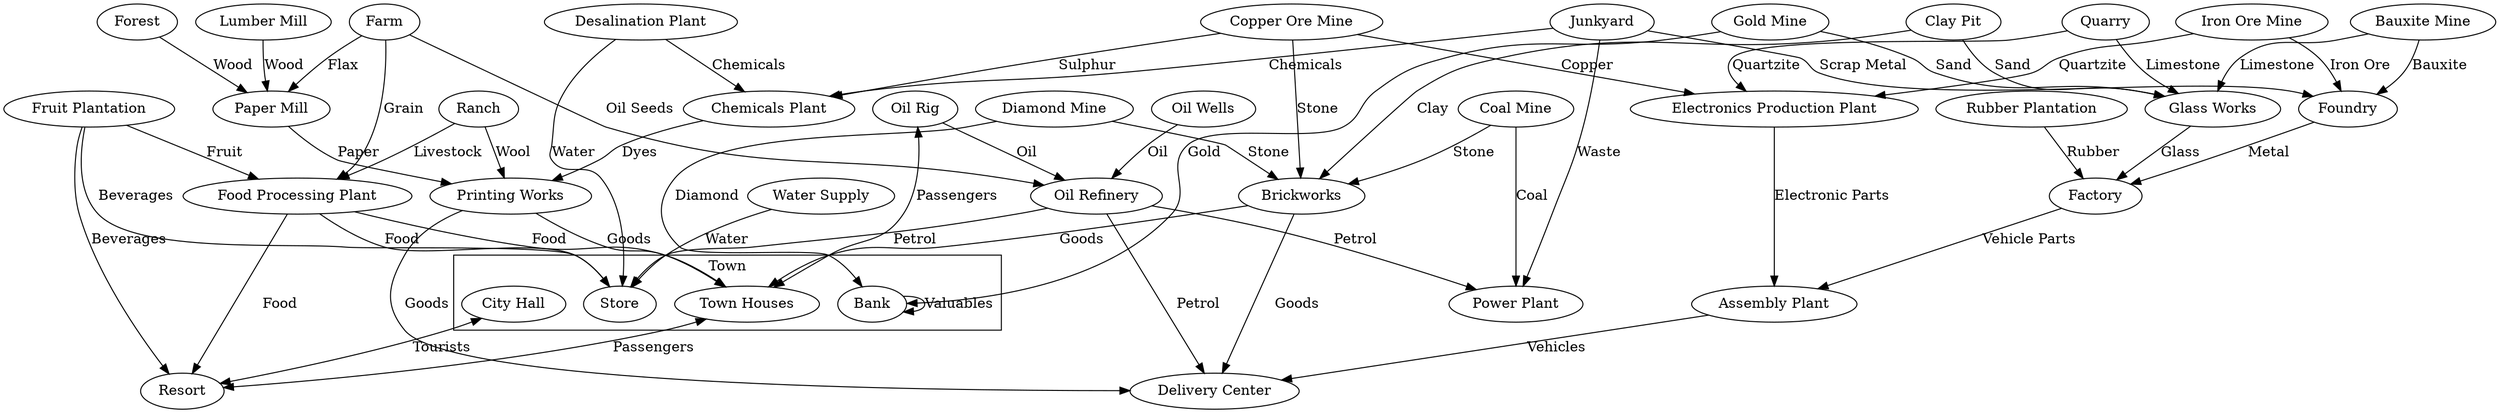 strict digraph {
    compound=true
    subgraph cluster_city {
        label = "Town"
        "Town Houses" [ shape=ellipse]
        "Store"
        "Bank"
        "City Hall"
    }
    "Resort"
    "Coal Mine" [ shape=ellipse]
    "Power Plant" [ shape=ellipse]
    "Coal Mine" -> "Power Plant" [ label = "Coal"]
    "Oil Wells" [ shape=ellipse]
    "Oil Rig" [ shape=ellipse]
    "Oil Refinery" [ shape=ellipse]
    "Oil Wells" -> "Oil Refinery" [label = Oil]
    "Oil Rig" -> "Oil Refinery" [label = Oil]
    "Farm" [ shape=ellipse]
    "Factory"
    "Forest"
    "Lumber Mill"
    "Iron Ore Mine"
    "Foundry"
    "Paper Mill"
    "Iron Ore Mine" -> "Foundry" [label = "Iron Ore"]
    "Lumber Mill" -> "Paper Mill" [label = "Wood"]
    Forest -> "Paper Mill" [label = "Wood"]
    Farm -> "Paper Mill"  [label = "Flax"]
    "Foundry" -> Factory [label = "Metal"]
    "Food Processing Plant"
    Farm -> "Food Processing Plant"  [label = "Grain"]
    "Food Processing Plant" -> "Town Houses" [label = "Food"]
    "Copper Ore Mine"
    "Fruit Plantation"
    "Oil Refinery" -> "Store" [label = "Petrol"]
    "Fruit Plantation" "Oil Refinery"
    "Fruit Plantation" -> "Food Processing Plant" [label = "Fruit"]
    "Food Processing Plant" -> "Resort" [label = "Food"]
    "Rubber Plantation"
    "Ranch"
    Ranch -> "Food Processing Plant" [label="Livestock"]
    "Oil Rig" -> "Town Houses"[label="Passengers", dir=both]
    "Water Supply"
    "Water Supply" -> "Store" [label="Water"]
    "Desalination Plant"
    "Desalination Plant" -> "Store" [label="Water"]
    "Gold Mine"
    "Diamond Mine"
    Bank -> Bank[label="Valuables"]
    "Food Processing Plant" -> "Store" [label="Food"]
    "Junkyard" -> "Foundry" [label="Scrap Metal"]
    "Fruit Plantation" "Store"
    "Fruit Plantation" -> "Resort" [label="Beverages"]
    "Oil Refinery" -> "Power Plant" [label="Petrol"]
    "Junkyard"
    "Desalination Plant" "Oil Refinery"
    "Junkyard" -> "Power Plant"[label="Waste"]
    Bank
    "Gold Mine" -> Bank[label="Gold"]
    "Diamond Mine" -> Bank[label="Diamond"]
    "Chemicals Plant"
    "Copper Ore Mine" -> "Chemicals Plant"[label="Sulphur"]
    "Desalination Plant" -> "Chemicals Plant" [label="Chemicals"]
    Junkyard -> "Chemicals Plant" [label="Chemicals"]
    Farm -> "Oil Refinery" [label="Oil Seeds"]
    "Rubber Plantation" -> Factory [label=Rubber]
    "Printing Works"
    "Paper Mill" -> "Printing Works" [label=Paper]
    "Chemicals Plant" -> "Printing Works" [label=Dyes]
    "Printing Works" -> "Town Houses" [label=Goods]
    "Glass Works"
    "Gold Mine" -> "Glass Works" [label=Sand]
    "Glass Works" -> Factory [label=Glass]
    "Quarry"
    "Quarry" -> "Glass Works" [label=Limestone]
    "Fruit Plantation" -> Store [label=Beverages]
    Ranch -> "Printing Works" [label=Wool]
    "Assembly Plant"
    "Electronics Production Plant"
    "Electronics Production Plant" -> "Assembly Plant" [label="Electronic Parts"]
    Factory -> "Assembly Plant" [label="Vehicle Parts"]
    "Copper Ore Mine" -> "Electronics Production Plant" [label=Copper]
    "Brickworks"
    "City Hall" -> Resort[label="Tourists", dir=both]
    "Town Houses" -> Resort [label="Passengers", dir=both]
    "Clay Pit"
    "Coal Mine" -> Brickworks [label=Stone]
    "Diamond Mine" -> Brickworks [label=Stone]
    "Iron Ore Mine" -> "Electronics Production Plant" [label=Quartzite]
    "Clay Pit" -> Brickworks [label=Clay]
    Brickworks -> "Town Houses" [label=Goods]
    "Clay Pit" -> "Glass Works" [label=Sand]
    Quarry -> "Electronics Production Plant" [label=Quartzite]
    "Bauxite Mine"
    "Bauxite Mine" -> "Foundry" [label=Bauxite]
    "Bauxite Mine" -> "Glass Works" [label=Limestone]
    "Copper Ore Mine" -> Brickworks [label=Stone]
    "Delivery Center"
    "Assembly Plant" -> "Delivery Center" [label=Vehicles]
    Brickworks -> "Delivery Center" [label=Goods]
    "Printing Works" -> "Delivery Center" [label=Goods]
    "Oil Refinery" -> "Delivery Center" [label=Petrol]
}